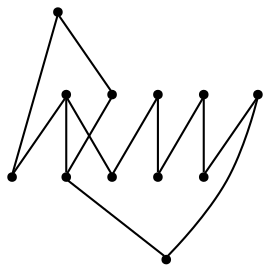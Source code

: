 graph {
  node [shape=point,comment="{\"directed\":false,\"doi\":\"10.1007/978-3-319-50106-2_8\",\"figure\":\"2 (3)\"}"]

  v0 [pos="1241.8842775883438,2059.7424348348113"]
  v1 [pos="1201.4195336326122,2057.742094906658"]
  v2 [pos="1153.7775649713183,2016.4651968545927"]
  v3 [pos="1145.8731431209626,2004.5342482653818"]
  v4 [pos="1131.190704651352,1914.5262322830772"]
  v5 [pos="1116.0361221803346,1986.356577257011"]
  v6 [pos="1159.5723138877104,1885.0500235430027"]
  v7 [pos="1153.0920182401169,1900.635735235734"]
  v8 [pos="1099.9522585730801,1948.2635122586248"]
  v9 [pos="1080.3304625819494,1999.1001758647164"]
  v10 [pos="1070.4914108144485,1999.7876854108795"]
  v11 [pos="1070.581006894985,2054.262452159236"]

  v0 -- v10 [id="-1",pos="1241.8842775883438,2059.7424348348113 1239.350356621301,2064.304109706931 1236.2028393859257,2068.406863541517 1232.4838110348096,2072.031763353931 1213.8683017537485,2090.180184048647 1180.9506127409102,2096.3520002297955 1156.2550333132463,2093.264057334793 1131.5635235443149,2090.180184048647 1115.0984473729613,2077.828412468638 1101.1629184576304,2061.6510813884206 1087.231459201032,2045.4695535240703 1075.8172110474231,2025.454072591245 1071.4205806709547,2005.43859165842 1071.0079651301332,2003.5583269852941 1070.657205860892,2001.6780634344673 1070.4914108144485,1999.7876854108795"]
  v0 -- v6 [id="-2",pos="1241.8842775883438,2059.7424348348113 1252.3459681743834,2041.6672133320208 1253.9013147854603,2016.8195918574309 1247.9154482417368,1988.977786886305 1240.430837125023,1954.1811050615304 1221.1653270382535,1914.712766620265 1195.069530652882,1897.0393455842463 1184.1464074744904,1889.638731628218 1172.026216241235,1886.057205204846 1159.5723138877104,1885.0500235430027"]
  v11 -- v6 [id="-3",pos="1070.581006894985,2054.262452159236 1066.5698654037055,2052.78302216469 1066.5698654037055,2052.78302216469 1066.5698654037055,2052.78302216469 1054.8680068368487,2046.4030200554864 1039.15715288781,2038.5518543447265 1032.9811914073189,2018.8155231443889 1026.8093631739782,1999.079319119328 1030.1723638207673,1967.4621463888225 1043.4578283419723,1943.6128395627995 1056.7349627804592,1919.7635327367766 1079.934433916527,1903.677767855826 1107.9930775793975,1893.57636279808 1124.3076015822849,1887.7037680373764 1142.2643651506032,1883.855117290323 1159.5723138877104,1885.0500235430027"]
  v11 -- v4 [id="-4",pos="1070.581006894985,2054.262452159236 1067.1532891360837,2049.703472837954 1067.1532891360837,2049.703472837954 1067.1532891360837,2049.703472837954 1065.4947124372693,2037.0848875273034 1060.4022340059328,2019.911519679504 1058.2352043192059,2004.0258015088964 1056.0640413853287,1988.144280122422 1056.8183271960613,1973.5547323725493 1062.431721945179,1961.2987237759405 1068.0367866115785,1949.0469119634647 1078.5175567933823,1939.1329632636623 1090.7861789271803,1931.7276740732218 1103.0589978965465,1924.3225120580582 1117.1237384766396,1919.4216855928462 1124.1582707728878,1916.9755963196503 1131.1926758923007,1914.5251830870443 1124.1582707728878,1916.9755963196503 1124.1582707728878,1916.9755963196503 1131.190704651352,1914.5262322830772 1131.190704651352,1914.5262322830772 1131.190704651352,1914.5262322830772"]
  v8 -- v9 [id="-5",pos="1099.9522585730801,1948.2635122586248 1095.7119921157307,1952.0890717588334 1095.7119921157307,1952.0890717588334 1095.7119921157307,1952.0890717588334 1091.4696272405974,1955.910434474909 1082.9890943258988,1963.5574838664695 1079.8719900903477,1976.2676353763873 1078.30186565956,1982.6696366283431 1078.092473122862,1990.3551750264417 1080.3304625819494,1999.1001758647164"]
  v1 -- v9 [id="-6",pos="1201.4195336326122,2057.742094906658 1187.1828714727685,2070.5335402211604 1169.4569997676579,2078.1413165858357 1153.5420970605828,2077.549262736151 1125.766803386974,2076.5199060460577 1103.5048798814441,2050.5201924653047 1091.252917913083,2028.633708860791 1085.1721708038963,2017.7712081794489 1081.5560602728442,2007.9228875696149 1080.3304625819494,1999.1001758647164"]
  v1 -- v7 [id="-8",pos="1201.4195336326122,2057.742094906658 1212.013404301769,2048.1964840334185 1220.673064355632,2035.7724530429832 1225.1867857503044,2021.7118128973143 1235.755180771696,1988.7903305283612 1223.5949133016552,1946.8883659910223 1199.4660338525148,1923.0348623808663 1186.5890060837594,1910.3114209855153 1170.3044061209885,1902.7254357619463 1153.0920182401169,1900.635735235734"]
  v8 -- v2 [id="-10",pos="1099.9522585730801,1948.2635122586248 1099.7334508277816,1954.7977779785383 1099.7334508277816,1954.7977779785383 1099.7334508277816,1954.7977779785383 1099.516741500267,1961.3362404825846 1099.0750563509375,1974.4089687065443 1101.85043642978,1987.0233572330621 1104.630013344191,1999.641942543713 1110.610249675008,2011.802060981645 1119.0324084222598,2018.06544336206 1127.4461734983756,2024.3330225266084 1138.297918509029,2024.7038656336397 1148.5829635411587,2019.653226692405 1150.3590242606233,2018.7817416237071 1152.118209504042,2017.7488453810442 1153.7775649713183,2016.4651968545927"]
  v10 -- v4 [id="-12",pos="1070.4914108144485,1999.7876854108795 1067.5951017790212,1981.7055208674756 1070.6909735266997,1963.984342192308 1080.7763445668472,1950.2554586185122 1091.9072427311944,1935.1032874442546 1111.5477973055458,1924.8183684621442 1121.370300187341,1919.6718393622327 1131.190704651352,1914.5262322830772 1131.190704651352,1914.5262322830772 1131.190704651352,1914.5262322830772"]
  v4 -- v3 [id="-13",pos="1131.190704651352,1914.5262322830772 1127.9130396611135,1921.5428420339213 1127.9130396611135,1921.5428420339213 1127.9130396611135,1921.5428420339213 1124.6416699242272,1928.552234587809 1118.0947336148865,1942.5834828727066 1113.898279577331,1956.7939211225585 1109.7016983629403,1971.0043593724104 1107.8639930914708,1985.3897908030838 1110.3893435119255,1994.4619663460137 1112.9148211092154,2003.5341418889434 1119.8075512339974,2007.2929343688531 1125.7292862205322,2008.4139844334898 1131.6510212070673,2009.5350344981266 1136.5976913966224,2008.013891012804 1139.7940268006253,2006.930484830088 1142.9945590401962,2005.8427546879623 1144.4280963287777,2005.1885650643103 1145.8731431209626,2004.5342482653818"]
  v11 -- v7 [id="-16",pos="1070.581006894985,2054.262452159236 1062.348357529577,2043.7858800350486 1062.348357529577,2043.7858800350486 1062.348357529577,2043.7858800350486 1054.1178542732666,2033.3093079108614 1037.652778101913,2012.3604876218967 1043.0827838543903,1984.5813375687223 1048.508656359717,1956.8023146908247 1075.8172110474231,1922.1971588328502 1107.526338593495,1907.7908706567882 1122.314079102446,1901.0735074194513 1138.0582512516482,1898.7511662197458 1153.0920182401169,1900.635735235734"]
  v5 -- v2 [id="-22",pos="1116.0361221803346,1986.356577257011 1116.7862111554991,1980.5557313581708 1116.7862111554991,1980.5557313581708 1116.7862111554991,1980.5557313581708 1117.5279064595275,1974.7506886751976 1119.028211586692,1963.1449272686611 1121.082753362511,1955.1978713992241 1123.141364797063,1947.246745920931 1125.762606551406,1942.9544531550146 1135.8683322456275,1941.741709715834 1145.9657914455483,1940.5290934519303 1163.5477345853478,1942.3960265147628 1171.8741291755468,1951.5639650410926 1180.1963269301775,1960.7278339585662 1179.2669186171051,1977.1927083395374 1173.9327406100988,1990.6614603753267 1169.5224217037896,2001.806139681628 1162.1018980803365,2010.8993421594862 1153.7775649713183,2016.4651968545927"]
  v5 -- v3 [id="-23",pos="1116.0361221803346,1986.356577257011 1117.627994628984,1982.4268612051362 1117.627994628984,1982.4268612051362 1117.627994628984,1982.4268612051362 1119.2157974189006,1978.5012147621178 1122.3954726574666,1970.6459794425016 1125.766803386974,1965.124283276149 1129.1298676221807,1959.6067838939296 1132.684587348329,1956.4271476243835 1136.522657063739,1954.08928451171 1140.3566571204165,1951.7515485743131 1144.4698103307876,1950.2554586185122 1149.0538993626294,1950.3471519930558 1153.633791558903,1950.442914976456 1158.6844923998124,1952.1223916813444 1162.89773377964,1955.3062247350235 1167.1067783238996,1958.4858610045694 1170.4697153822708,1963.1614600546397 1170.0155669030726,1969.7458328335965 1169.5612912470388,1976.3342752214094 1165.2814092054637,1984.835560946965 1160.6224130175735,1990.9488765008036 1155.9590928172802,1997.0665160140522 1150.9166584706718,2000.800382139717 1145.8731431209626,2004.5342482653818"]
}